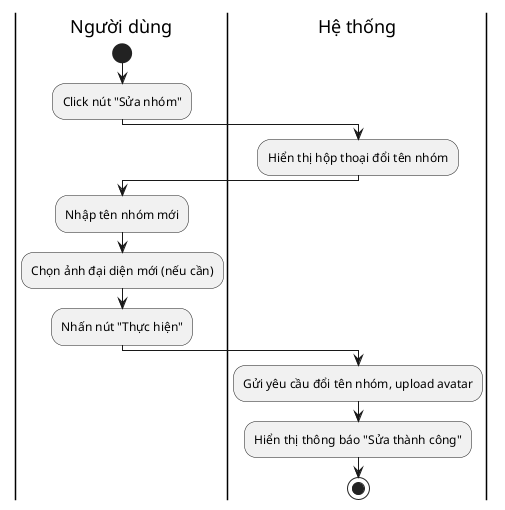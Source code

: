 @startuml
'https://plantuml.com/activity-diagram-beta

|Người dùng|
start
:Click nút "Sửa nhóm";

|Hệ thống|
:Hiển thị hộp thoại đổi tên nhóm;

|Người dùng|
:Nhập tên nhóm mới;
:Chọn ảnh đại diện mới (nếu cần);
:Nhấn nút "Thực hiện";

|Hệ thống|
:Gửi yêu cầu đổi tên nhóm, upload avatar;
:Hiển thị thông báo "Sửa thành công";

stop
@enduml
